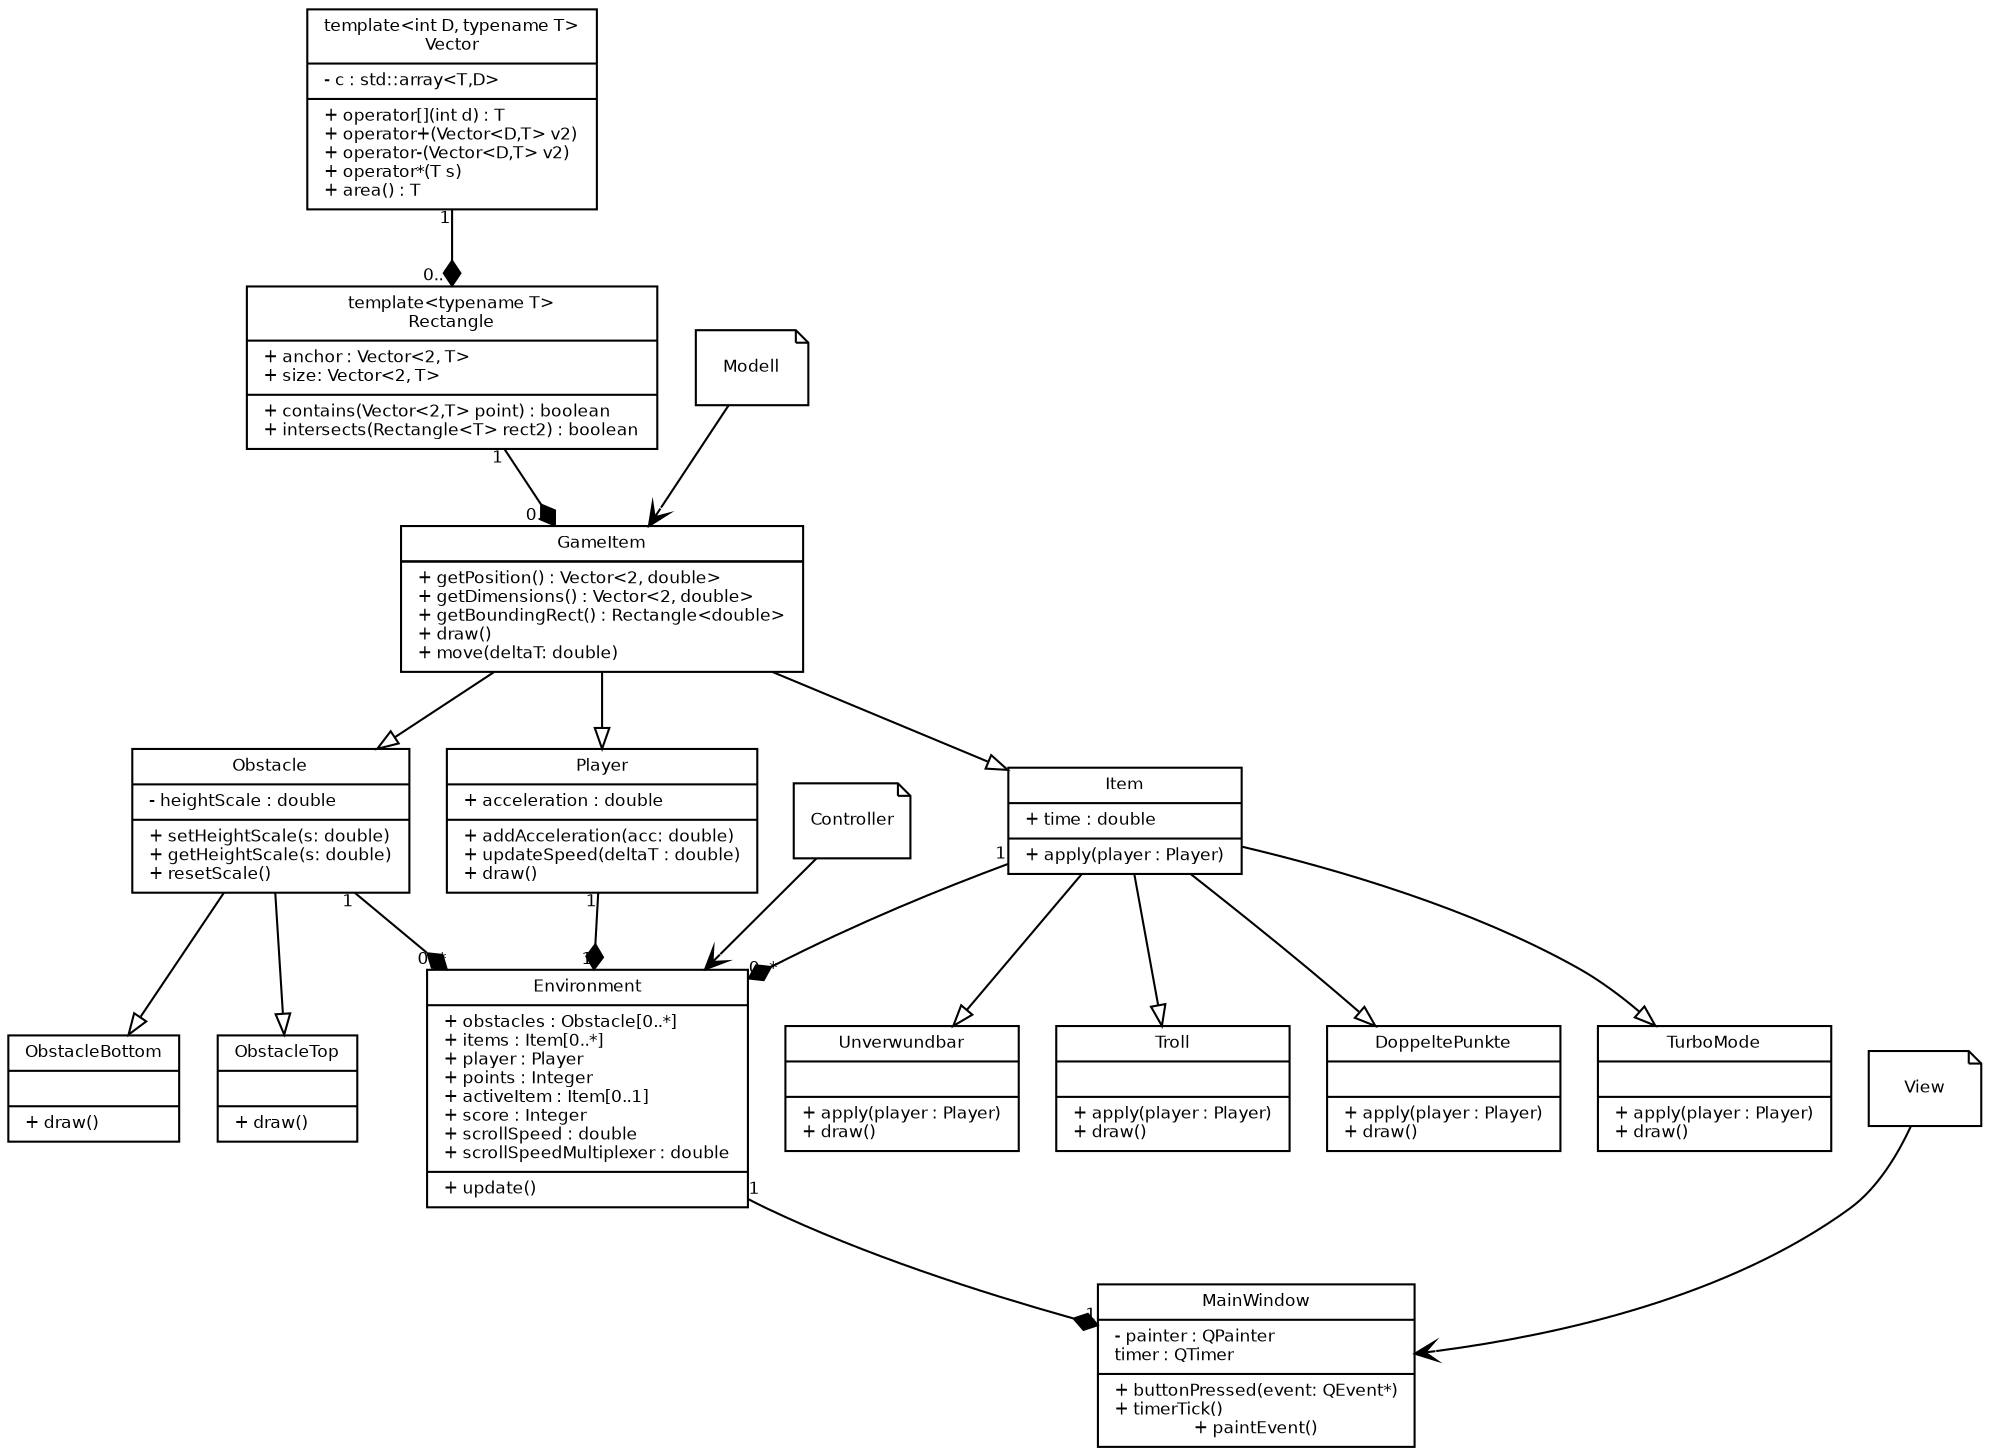 digraph G {
    // General Layout
    fontname = "Bitstream Vera Sans"
    fontsize = 8

    node [
        fontname = "Bitstream Vera Sans"
        fontsize = 8
        shape = "record"
    ]

    edge [
        fontname = "Bitstream Vera Sans"
        fontsize = 8
        arrowhead = "onormal"
    ]

    // Classes
    MainWindow [
        label = "{MainWindow|- painter : QPainter\ltimer : QTimer\l|+ buttonPressed(event: QEvent*)\l+ timerTick()\l+ paintEvent()}" 
    ]

    Environment [
        label = "{Environment|+ obstacles : Obstacle[0..*]\l+ items : Item[0..*]\l+ player : Player\l+ points : Integer\l+ activeItem : Item[0..1]\l+ score : Integer\l+ scrollSpeed : double\l+ scrollSpeedMultiplexer : double\l|+ update()\l}"
    ]

    GameItem [
        label = "{GameItem|- boundingRect : Rectangle<double>\l- speed : Vector\<2, double\>\l|+ getPosition() : Vector\<2, double\>\l+ getDimensions() : Vector\<2, double\>\l+ getBoundingRect() : Rectangle\<double\>\l+ draw()\l+ move(deltaT: double)\l}"
    ]
    Obstacle [
        label = "{Obstacle|- heightScale : double\l|+ setHeightScale(s: double)\l+ getHeightScale(s: double)\l+ resetScale()\l}"
    ]       

    Item [
        label = "{Item|+ time : double\l| + apply(player : Player)\l}"
    ]

    ItemTypeUnverwundbar [
        label = "{Unverwundbar||+ apply(player : Player)\l+ draw()\l}"
    ]
    ItemTypeTroll [
        label = "{Troll||+ apply(player : Player)\l+ draw()\l}"
    ]
    ItemTypeDoppeltePunkte [
        label = "{DoppeltePunkte||+ apply(player : Player)\l+ draw()\l}"
    ]
    ItemTypeTurboMode [
        label = "{TurboMode||+ apply(player : Player)\l+ draw()\l}"
    ]

    Player [
        label = "{Player|+ acceleration : double\l|+ addAcceleration(acc: double)\l+ updateSpeed(deltaT : double)\l+ draw()\l}"
    ]
    
    ObstacleTop [
        label = "{ObstacleBottom|| + draw()\l}"
    ]
    ObstacleBottom [
        label = "{ObstacleTop|| + draw()\l}"
    ]

    Rectangle [
        label = "{template\<typename T\>\nRectangle|+ anchor : Vector\<2, T\>\l+ size: Vector\<2, T\>\l|+ contains(Vector\<2,T\> point) : boolean\l+ intersects(Rectangle\<T\> rect2) : boolean\l}"
    ]

    Vector [
        label = "{template\<int D, typename T\>\nVector|- c : std::array\<T,D\>\l|+ operator[](int d) : T\l+ operator+(Vector\<D,T\> v2)\l+ operator-(Vector\<D,T\> v2)\l+ operator*(T s)\l+ area() : T\l}"
    ]

    // Connections
    GameItem -> Player
    GameItem -> Obstacle
    GameItem -> Item
    Item -> ItemTypeUnverwundbar
    Item -> ItemTypeTurboMode
    Item -> ItemTypeTroll
    Item -> ItemTypeDoppeltePunkte
    Obstacle -> ObstacleBottom
    Obstacle -> ObstacleTop

    Vector -> Rectangle [
        arrowhead = "diamond"

        headlabel = "0..*"
        taillabel = "1"
    ]

    Rectangle -> GameItem[
        arrowhead = "diamond"

        headlabel = "0..*"
        taillabel = "1"
    ] 

    Obstacle -> Environment[
        arrowhead = "diamond"

        headlabel = "0..*"
        taillabel = "1"
    ] 
    Item -> Environment[
        arrowhead = "diamond"

        headlabel = "0..*"
        taillabel = "1"
    ] 

    Player -> Environment[
        arrowhead = "diamond"

        headlabel = "1"
        taillabel = "1"
    ] 

    Environment -> MainWindow[
        arrowhead = "diamond"

        headlabel = "1"
        taillabel = "1"
    ] 

    // Notes
    Modell [
        shape = "note"
        label = "Modell"
    ]
    View [
        shape = "note"
        label = "View"
    ]
    Controller [
        shape = "note"
        label = "Controller"
    ]

    View -> MainWindow [
        arrowhead = "vee"
    ]

    Controller -> Environment [
        arrowhead = "vee"
    ]

    Modell -> GameItem [
        arrowhead = "vee"
    ]
}    
